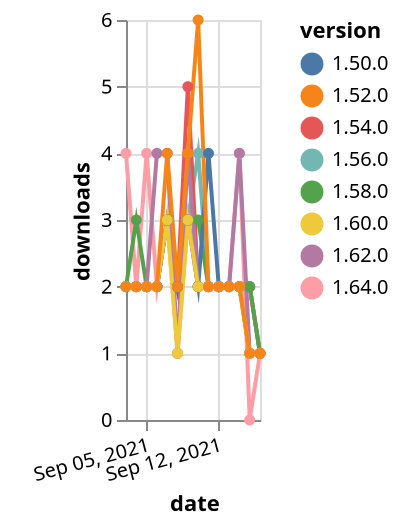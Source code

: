 {"$schema": "https://vega.github.io/schema/vega-lite/v5.json", "description": "A simple bar chart with embedded data.", "data": {"values": [{"date": "2021-09-03", "total": 1699, "delta": 2, "version": "1.56.0"}, {"date": "2021-09-04", "total": 1701, "delta": 2, "version": "1.56.0"}, {"date": "2021-09-05", "total": 1703, "delta": 2, "version": "1.56.0"}, {"date": "2021-09-06", "total": 1705, "delta": 2, "version": "1.56.0"}, {"date": "2021-09-07", "total": 1708, "delta": 3, "version": "1.56.0"}, {"date": "2021-09-08", "total": 1710, "delta": 2, "version": "1.56.0"}, {"date": "2021-09-09", "total": 1713, "delta": 3, "version": "1.56.0"}, {"date": "2021-09-10", "total": 1717, "delta": 4, "version": "1.56.0"}, {"date": "2021-09-11", "total": 1719, "delta": 2, "version": "1.56.0"}, {"date": "2021-09-12", "total": 1721, "delta": 2, "version": "1.56.0"}, {"date": "2021-09-13", "total": 1723, "delta": 2, "version": "1.56.0"}, {"date": "2021-09-14", "total": 1725, "delta": 2, "version": "1.56.0"}, {"date": "2021-09-15", "total": 1727, "delta": 2, "version": "1.56.0"}, {"date": "2021-09-16", "total": 1728, "delta": 1, "version": "1.56.0"}, {"date": "2021-09-03", "total": 223, "delta": 4, "version": "1.64.0"}, {"date": "2021-09-04", "total": 225, "delta": 2, "version": "1.64.0"}, {"date": "2021-09-05", "total": 229, "delta": 4, "version": "1.64.0"}, {"date": "2021-09-06", "total": 231, "delta": 2, "version": "1.64.0"}, {"date": "2021-09-07", "total": 234, "delta": 3, "version": "1.64.0"}, {"date": "2021-09-08", "total": 235, "delta": 1, "version": "1.64.0"}, {"date": "2021-09-09", "total": 238, "delta": 3, "version": "1.64.0"}, {"date": "2021-09-10", "total": 240, "delta": 2, "version": "1.64.0"}, {"date": "2021-09-11", "total": 242, "delta": 2, "version": "1.64.0"}, {"date": "2021-09-12", "total": 244, "delta": 2, "version": "1.64.0"}, {"date": "2021-09-13", "total": 246, "delta": 2, "version": "1.64.0"}, {"date": "2021-09-14", "total": 250, "delta": 4, "version": "1.64.0"}, {"date": "2021-09-15", "total": 250, "delta": 0, "version": "1.64.0"}, {"date": "2021-09-16", "total": 251, "delta": 1, "version": "1.64.0"}, {"date": "2021-09-03", "total": 2090, "delta": 2, "version": "1.54.0"}, {"date": "2021-09-04", "total": 2092, "delta": 2, "version": "1.54.0"}, {"date": "2021-09-05", "total": 2094, "delta": 2, "version": "1.54.0"}, {"date": "2021-09-06", "total": 2096, "delta": 2, "version": "1.54.0"}, {"date": "2021-09-07", "total": 2099, "delta": 3, "version": "1.54.0"}, {"date": "2021-09-08", "total": 2101, "delta": 2, "version": "1.54.0"}, {"date": "2021-09-09", "total": 2106, "delta": 5, "version": "1.54.0"}, {"date": "2021-09-10", "total": 2108, "delta": 2, "version": "1.54.0"}, {"date": "2021-09-11", "total": 2110, "delta": 2, "version": "1.54.0"}, {"date": "2021-09-12", "total": 2112, "delta": 2, "version": "1.54.0"}, {"date": "2021-09-13", "total": 2114, "delta": 2, "version": "1.54.0"}, {"date": "2021-09-14", "total": 2116, "delta": 2, "version": "1.54.0"}, {"date": "2021-09-15", "total": 2118, "delta": 2, "version": "1.54.0"}, {"date": "2021-09-16", "total": 2119, "delta": 1, "version": "1.54.0"}, {"date": "2021-09-03", "total": 1476, "delta": 2, "version": "1.58.0"}, {"date": "2021-09-04", "total": 1479, "delta": 3, "version": "1.58.0"}, {"date": "2021-09-05", "total": 1481, "delta": 2, "version": "1.58.0"}, {"date": "2021-09-06", "total": 1483, "delta": 2, "version": "1.58.0"}, {"date": "2021-09-07", "total": 1486, "delta": 3, "version": "1.58.0"}, {"date": "2021-09-08", "total": 1488, "delta": 2, "version": "1.58.0"}, {"date": "2021-09-09", "total": 1491, "delta": 3, "version": "1.58.0"}, {"date": "2021-09-10", "total": 1494, "delta": 3, "version": "1.58.0"}, {"date": "2021-09-11", "total": 1496, "delta": 2, "version": "1.58.0"}, {"date": "2021-09-12", "total": 1498, "delta": 2, "version": "1.58.0"}, {"date": "2021-09-13", "total": 1500, "delta": 2, "version": "1.58.0"}, {"date": "2021-09-14", "total": 1502, "delta": 2, "version": "1.58.0"}, {"date": "2021-09-15", "total": 1504, "delta": 2, "version": "1.58.0"}, {"date": "2021-09-16", "total": 1505, "delta": 1, "version": "1.58.0"}, {"date": "2021-09-03", "total": 2357, "delta": 2, "version": "1.50.0"}, {"date": "2021-09-04", "total": 2359, "delta": 2, "version": "1.50.0"}, {"date": "2021-09-05", "total": 2361, "delta": 2, "version": "1.50.0"}, {"date": "2021-09-06", "total": 2363, "delta": 2, "version": "1.50.0"}, {"date": "2021-09-07", "total": 2366, "delta": 3, "version": "1.50.0"}, {"date": "2021-09-08", "total": 2368, "delta": 2, "version": "1.50.0"}, {"date": "2021-09-09", "total": 2371, "delta": 3, "version": "1.50.0"}, {"date": "2021-09-10", "total": 2373, "delta": 2, "version": "1.50.0"}, {"date": "2021-09-11", "total": 2377, "delta": 4, "version": "1.50.0"}, {"date": "2021-09-12", "total": 2379, "delta": 2, "version": "1.50.0"}, {"date": "2021-09-13", "total": 2381, "delta": 2, "version": "1.50.0"}, {"date": "2021-09-14", "total": 2383, "delta": 2, "version": "1.50.0"}, {"date": "2021-09-15", "total": 2384, "delta": 1, "version": "1.50.0"}, {"date": "2021-09-16", "total": 2385, "delta": 1, "version": "1.50.0"}, {"date": "2021-09-03", "total": 704, "delta": 2, "version": "1.62.0"}, {"date": "2021-09-04", "total": 706, "delta": 2, "version": "1.62.0"}, {"date": "2021-09-05", "total": 708, "delta": 2, "version": "1.62.0"}, {"date": "2021-09-06", "total": 712, "delta": 4, "version": "1.62.0"}, {"date": "2021-09-07", "total": 716, "delta": 4, "version": "1.62.0"}, {"date": "2021-09-08", "total": 717, "delta": 1, "version": "1.62.0"}, {"date": "2021-09-09", "total": 721, "delta": 4, "version": "1.62.0"}, {"date": "2021-09-10", "total": 723, "delta": 2, "version": "1.62.0"}, {"date": "2021-09-11", "total": 725, "delta": 2, "version": "1.62.0"}, {"date": "2021-09-12", "total": 727, "delta": 2, "version": "1.62.0"}, {"date": "2021-09-13", "total": 729, "delta": 2, "version": "1.62.0"}, {"date": "2021-09-14", "total": 733, "delta": 4, "version": "1.62.0"}, {"date": "2021-09-15", "total": 734, "delta": 1, "version": "1.62.0"}, {"date": "2021-09-16", "total": 735, "delta": 1, "version": "1.62.0"}, {"date": "2021-09-03", "total": 1016, "delta": 2, "version": "1.60.0"}, {"date": "2021-09-04", "total": 1018, "delta": 2, "version": "1.60.0"}, {"date": "2021-09-05", "total": 1020, "delta": 2, "version": "1.60.0"}, {"date": "2021-09-06", "total": 1022, "delta": 2, "version": "1.60.0"}, {"date": "2021-09-07", "total": 1025, "delta": 3, "version": "1.60.0"}, {"date": "2021-09-08", "total": 1026, "delta": 1, "version": "1.60.0"}, {"date": "2021-09-09", "total": 1029, "delta": 3, "version": "1.60.0"}, {"date": "2021-09-10", "total": 1031, "delta": 2, "version": "1.60.0"}, {"date": "2021-09-11", "total": 1033, "delta": 2, "version": "1.60.0"}, {"date": "2021-09-12", "total": 1035, "delta": 2, "version": "1.60.0"}, {"date": "2021-09-13", "total": 1037, "delta": 2, "version": "1.60.0"}, {"date": "2021-09-14", "total": 1039, "delta": 2, "version": "1.60.0"}, {"date": "2021-09-15", "total": 1040, "delta": 1, "version": "1.60.0"}, {"date": "2021-09-16", "total": 1041, "delta": 1, "version": "1.60.0"}, {"date": "2021-09-03", "total": 2483, "delta": 2, "version": "1.52.0"}, {"date": "2021-09-04", "total": 2485, "delta": 2, "version": "1.52.0"}, {"date": "2021-09-05", "total": 2487, "delta": 2, "version": "1.52.0"}, {"date": "2021-09-06", "total": 2489, "delta": 2, "version": "1.52.0"}, {"date": "2021-09-07", "total": 2493, "delta": 4, "version": "1.52.0"}, {"date": "2021-09-08", "total": 2495, "delta": 2, "version": "1.52.0"}, {"date": "2021-09-09", "total": 2499, "delta": 4, "version": "1.52.0"}, {"date": "2021-09-10", "total": 2505, "delta": 6, "version": "1.52.0"}, {"date": "2021-09-11", "total": 2507, "delta": 2, "version": "1.52.0"}, {"date": "2021-09-12", "total": 2509, "delta": 2, "version": "1.52.0"}, {"date": "2021-09-13", "total": 2511, "delta": 2, "version": "1.52.0"}, {"date": "2021-09-14", "total": 2513, "delta": 2, "version": "1.52.0"}, {"date": "2021-09-15", "total": 2514, "delta": 1, "version": "1.52.0"}, {"date": "2021-09-16", "total": 2515, "delta": 1, "version": "1.52.0"}]}, "width": "container", "mark": {"type": "line", "point": {"filled": true}}, "encoding": {"x": {"field": "date", "type": "temporal", "timeUnit": "yearmonthdate", "title": "date", "axis": {"labelAngle": -15}}, "y": {"field": "delta", "type": "quantitative", "title": "downloads"}, "color": {"field": "version", "type": "nominal"}, "tooltip": {"field": "delta"}}}